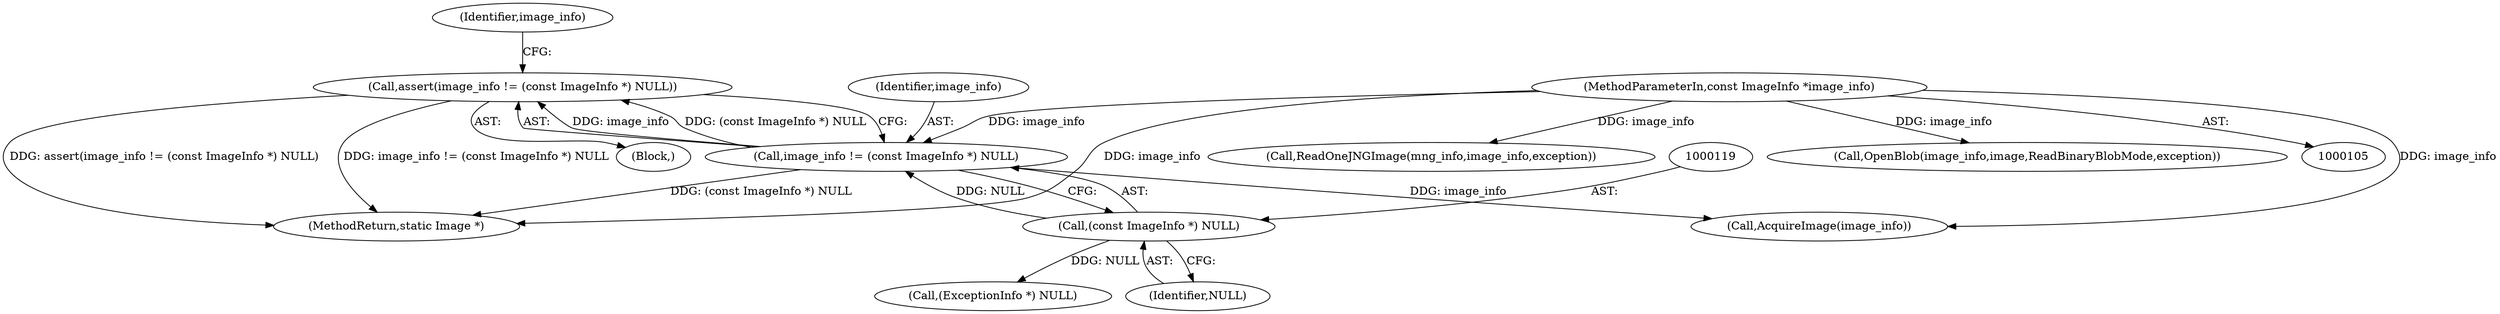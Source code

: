 digraph "0_ImageMagick_aa84944b405acebbeefe871d0f64969b9e9f31ac@API" {
"1000115" [label="(Call,assert(image_info != (const ImageInfo *) NULL))"];
"1000116" [label="(Call,image_info != (const ImageInfo *) NULL)"];
"1000106" [label="(MethodParameterIn,const ImageInfo *image_info)"];
"1000118" [label="(Call,(const ImageInfo *) NULL)"];
"1000252" [label="(Call,ReadOneJNGImage(mng_info,image_info,exception))"];
"1000156" [label="(Call,AcquireImage(image_info))"];
"1000106" [label="(MethodParameterIn,const ImageInfo *image_info)"];
"1000139" [label="(Call,(ExceptionInfo *) NULL)"];
"1000120" [label="(Identifier,NULL)"];
"1000108" [label="(Block,)"];
"1000116" [label="(Call,image_info != (const ImageInfo *) NULL)"];
"1000124" [label="(Identifier,image_info)"];
"1000323" [label="(MethodReturn,static Image *)"];
"1000118" [label="(Call,(const ImageInfo *) NULL)"];
"1000165" [label="(Call,OpenBlob(image_info,image,ReadBinaryBlobMode,exception))"];
"1000115" [label="(Call,assert(image_info != (const ImageInfo *) NULL))"];
"1000117" [label="(Identifier,image_info)"];
"1000115" -> "1000108"  [label="AST: "];
"1000115" -> "1000116"  [label="CFG: "];
"1000116" -> "1000115"  [label="AST: "];
"1000124" -> "1000115"  [label="CFG: "];
"1000115" -> "1000323"  [label="DDG: assert(image_info != (const ImageInfo *) NULL)"];
"1000115" -> "1000323"  [label="DDG: image_info != (const ImageInfo *) NULL"];
"1000116" -> "1000115"  [label="DDG: image_info"];
"1000116" -> "1000115"  [label="DDG: (const ImageInfo *) NULL"];
"1000116" -> "1000118"  [label="CFG: "];
"1000117" -> "1000116"  [label="AST: "];
"1000118" -> "1000116"  [label="AST: "];
"1000116" -> "1000323"  [label="DDG: (const ImageInfo *) NULL"];
"1000106" -> "1000116"  [label="DDG: image_info"];
"1000118" -> "1000116"  [label="DDG: NULL"];
"1000116" -> "1000156"  [label="DDG: image_info"];
"1000106" -> "1000105"  [label="AST: "];
"1000106" -> "1000323"  [label="DDG: image_info"];
"1000106" -> "1000156"  [label="DDG: image_info"];
"1000106" -> "1000165"  [label="DDG: image_info"];
"1000106" -> "1000252"  [label="DDG: image_info"];
"1000118" -> "1000120"  [label="CFG: "];
"1000119" -> "1000118"  [label="AST: "];
"1000120" -> "1000118"  [label="AST: "];
"1000118" -> "1000139"  [label="DDG: NULL"];
}
